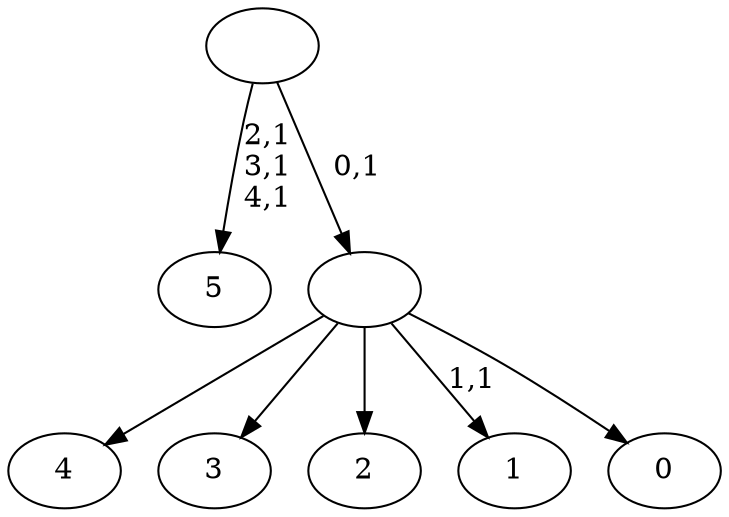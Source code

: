 digraph T {
	11 [label="5"]
	7 [label="4"]
	6 [label="3"]
	5 [label="2"]
	4 [label="1"]
	2 [label="0"]
	1 [label=""]
	0 [label=""]
	1 -> 4 [label="1,1"]
	1 -> 7 [label=""]
	1 -> 6 [label=""]
	1 -> 5 [label=""]
	1 -> 2 [label=""]
	0 -> 11 [label="2,1\n3,1\n4,1"]
	0 -> 1 [label="0,1"]
}
